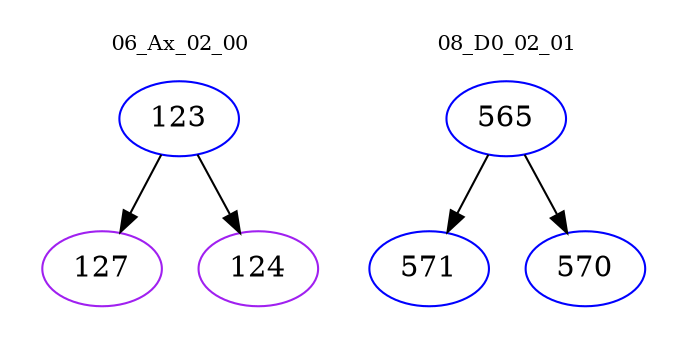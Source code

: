 digraph{
subgraph cluster_0 {
color = white
label = "06_Ax_02_00";
fontsize=10;
T0_123 [label="123", color="blue"]
T0_123 -> T0_127 [color="black"]
T0_127 [label="127", color="purple"]
T0_123 -> T0_124 [color="black"]
T0_124 [label="124", color="purple"]
}
subgraph cluster_1 {
color = white
label = "08_D0_02_01";
fontsize=10;
T1_565 [label="565", color="blue"]
T1_565 -> T1_571 [color="black"]
T1_571 [label="571", color="blue"]
T1_565 -> T1_570 [color="black"]
T1_570 [label="570", color="blue"]
}
}
